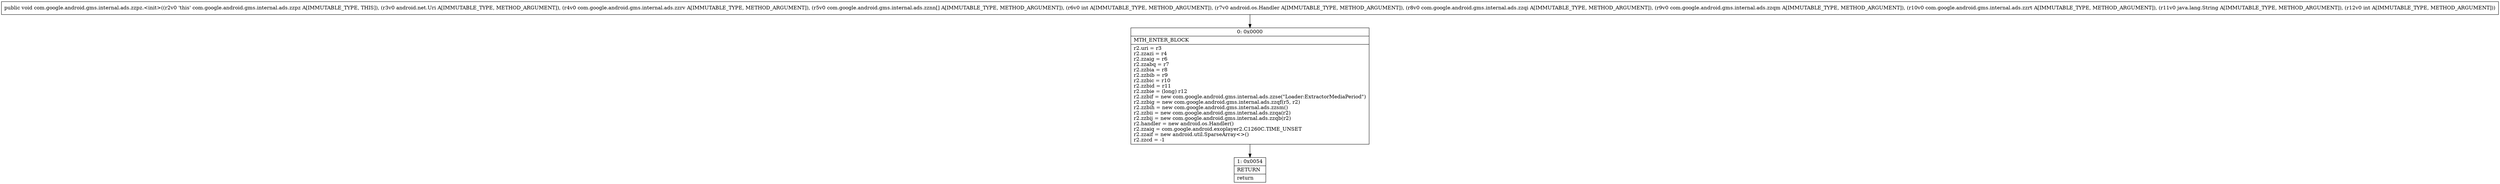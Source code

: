 digraph "CFG forcom.google.android.gms.internal.ads.zzpz.\<init\>(Landroid\/net\/Uri;Lcom\/google\/android\/gms\/internal\/ads\/zzrv;[Lcom\/google\/android\/gms\/internal\/ads\/zznn;ILandroid\/os\/Handler;Lcom\/google\/android\/gms\/internal\/ads\/zzqi;Lcom\/google\/android\/gms\/internal\/ads\/zzqm;Lcom\/google\/android\/gms\/internal\/ads\/zzrt;Ljava\/lang\/String;I)V" {
Node_0 [shape=record,label="{0\:\ 0x0000|MTH_ENTER_BLOCK\l|r2.uri = r3\lr2.zzazi = r4\lr2.zzaig = r6\lr2.zzabq = r7\lr2.zzbia = r8\lr2.zzbib = r9\lr2.zzbic = r10\lr2.zzbid = r11\lr2.zzbie = (long) r12\lr2.zzbif = new com.google.android.gms.internal.ads.zzse(\"Loader:ExtractorMediaPeriod\")\lr2.zzbig = new com.google.android.gms.internal.ads.zzqf(r5, r2)\lr2.zzbih = new com.google.android.gms.internal.ads.zzsm()\lr2.zzbii = new com.google.android.gms.internal.ads.zzqa(r2)\lr2.zzbij = new com.google.android.gms.internal.ads.zzqb(r2)\lr2.handler = new android.os.Handler()\lr2.zzaiq = com.google.android.exoplayer2.C1260C.TIME_UNSET\lr2.zzaif = new android.util.SparseArray\<\>()\lr2.zzcd = \-1\l}"];
Node_1 [shape=record,label="{1\:\ 0x0054|RETURN\l|return\l}"];
MethodNode[shape=record,label="{public void com.google.android.gms.internal.ads.zzpz.\<init\>((r2v0 'this' com.google.android.gms.internal.ads.zzpz A[IMMUTABLE_TYPE, THIS]), (r3v0 android.net.Uri A[IMMUTABLE_TYPE, METHOD_ARGUMENT]), (r4v0 com.google.android.gms.internal.ads.zzrv A[IMMUTABLE_TYPE, METHOD_ARGUMENT]), (r5v0 com.google.android.gms.internal.ads.zznn[] A[IMMUTABLE_TYPE, METHOD_ARGUMENT]), (r6v0 int A[IMMUTABLE_TYPE, METHOD_ARGUMENT]), (r7v0 android.os.Handler A[IMMUTABLE_TYPE, METHOD_ARGUMENT]), (r8v0 com.google.android.gms.internal.ads.zzqi A[IMMUTABLE_TYPE, METHOD_ARGUMENT]), (r9v0 com.google.android.gms.internal.ads.zzqm A[IMMUTABLE_TYPE, METHOD_ARGUMENT]), (r10v0 com.google.android.gms.internal.ads.zzrt A[IMMUTABLE_TYPE, METHOD_ARGUMENT]), (r11v0 java.lang.String A[IMMUTABLE_TYPE, METHOD_ARGUMENT]), (r12v0 int A[IMMUTABLE_TYPE, METHOD_ARGUMENT])) }"];
MethodNode -> Node_0;
Node_0 -> Node_1;
}

